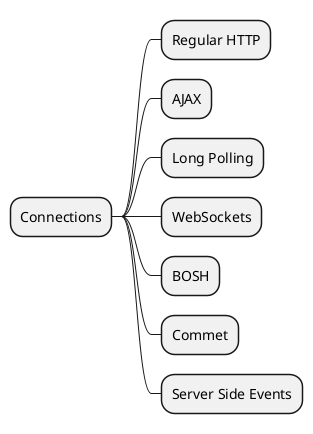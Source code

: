 @startmindmap
'https://plantuml.com/mindmap-diagram

* Connections
** Regular HTTP
** AJAX
** Long Polling
** WebSockets
** BOSH
** Commet
** Server Side Events

@endmindmap
